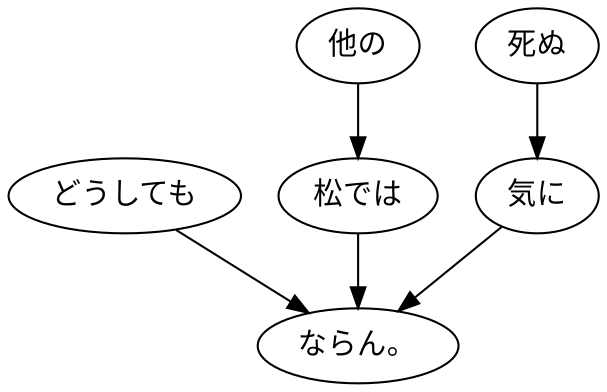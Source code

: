 digraph graph1072 {
	node0 [label="どうしても"];
	node1 [label="他の"];
	node2 [label="松では"];
	node3 [label="死ぬ"];
	node4 [label="気に"];
	node5 [label="ならん。"];
	node0 -> node5;
	node1 -> node2;
	node2 -> node5;
	node3 -> node4;
	node4 -> node5;
}
